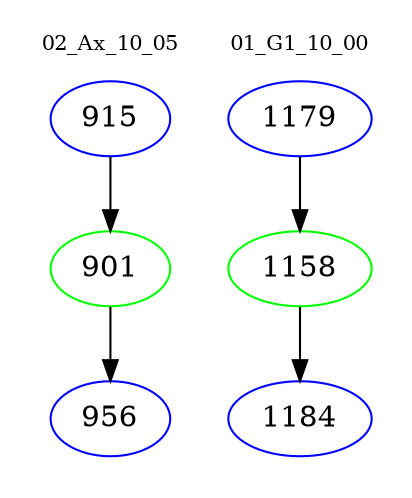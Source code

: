 digraph{
subgraph cluster_0 {
color = white
label = "02_Ax_10_05";
fontsize=10;
T0_915 [label="915", color="blue"]
T0_915 -> T0_901 [color="black"]
T0_901 [label="901", color="green"]
T0_901 -> T0_956 [color="black"]
T0_956 [label="956", color="blue"]
}
subgraph cluster_1 {
color = white
label = "01_G1_10_00";
fontsize=10;
T1_1179 [label="1179", color="blue"]
T1_1179 -> T1_1158 [color="black"]
T1_1158 [label="1158", color="green"]
T1_1158 -> T1_1184 [color="black"]
T1_1184 [label="1184", color="blue"]
}
}
